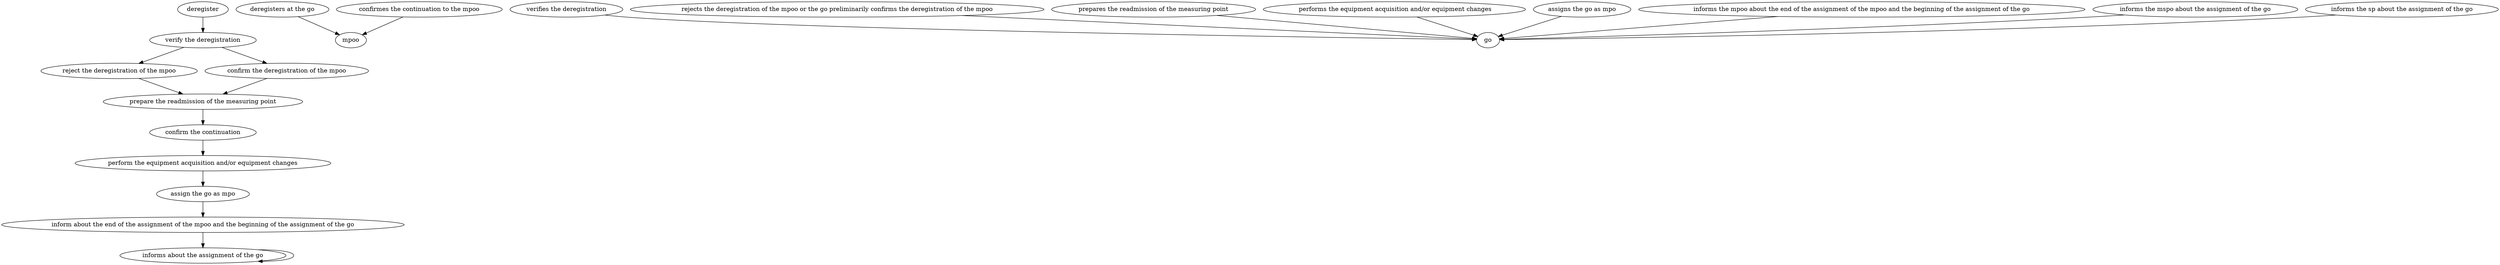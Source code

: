 digraph "doc-10.3" {
	graph [name="doc-10.3"];
	deregister	[attrs="{'type': 'Activity', 'label': 'deregister'}"];
	"verify the deregistration"	[attrs="{'type': 'Activity', 'label': 'verify the deregistration'}"];
	deregister -> "verify the deregistration"	[attrs="{'type': 'flow', 'label': 'flow'}"];
	"reject the deregistration of the mpoo"	[attrs="{'type': 'Activity', 'label': 'reject the deregistration of the mpoo'}"];
	"verify the deregistration" -> "reject the deregistration of the mpoo"	[attrs="{'type': 'flow', 'label': 'flow'}"];
	"confirm the deregistration of the mpoo"	[attrs="{'type': 'Activity', 'label': 'confirm the deregistration of the mpoo'}"];
	"verify the deregistration" -> "confirm the deregistration of the mpoo"	[attrs="{'type': 'flow', 'label': 'flow'}"];
	"prepare the readmission of the measuring point"	[attrs="{'type': 'Activity', 'label': 'prepare the readmission of the measuring point'}"];
	"reject the deregistration of the mpoo" -> "prepare the readmission of the measuring point"	[attrs="{'type': 'flow', 'label': 'flow'}"];
	"confirm the deregistration of the mpoo" -> "prepare the readmission of the measuring point"	[attrs="{'type': 'flow', 'label': 'flow'}"];
	"confirm the continuation"	[attrs="{'type': 'Activity', 'label': 'confirm the continuation'}"];
	"prepare the readmission of the measuring point" -> "confirm the continuation"	[attrs="{'type': 'flow', 'label': 'flow'}"];
	"perform the equipment acquisition and/or equipment changes"	[attrs="{'type': 'Activity', 'label': 'perform the equipment acquisition and/or equipment changes'}"];
	"confirm the continuation" -> "perform the equipment acquisition and/or equipment changes"	[attrs="{'type': 'flow', 'label': 'flow'}"];
	"assign the go as mpo"	[attrs="{'type': 'Activity', 'label': 'assign the go as mpo'}"];
	"perform the equipment acquisition and/or equipment changes" -> "assign the go as mpo"	[attrs="{'type': 'flow', 'label': 'flow'}"];
	"inform about the end of the assignment of the mpoo and the beginning of the assignment of the go"	[attrs="{'type': 'Activity', 'label': 'inform about the end of the assignment of the mpoo and the beginning of the assignment of the go'}"];
	"assign the go as mpo" -> "inform about the end of the assignment of the mpoo and the beginning of the assignment of the go"	[attrs="{'type': 'flow', 'label': 'flow'}"];
	"informs about the assignment of the go"	[attrs="{'type': 'Activity', 'label': 'informs about the assignment of the go'}"];
	"inform about the end of the assignment of the mpoo and the beginning of the assignment of the go" -> "informs about the assignment of the go"	[attrs="{'type': 'flow', 'label': 'flow'}"];
	"informs about the assignment of the go" -> "informs about the assignment of the go"	[attrs="{'type': 'flow', 'label': 'flow'}"];
	"deregisters at the go"	[attrs="{'type': 'Activity', 'label': 'deregisters at the go'}"];
	mpoo	[attrs="{'type': 'Actor', 'label': 'mpoo'}"];
	"deregisters at the go" -> mpoo	[attrs="{'type': 'actor performer', 'label': 'actor performer'}"];
	"verifies the deregistration"	[attrs="{'type': 'Activity', 'label': 'verifies the deregistration'}"];
	go	[attrs="{'type': 'Actor', 'label': 'go'}"];
	"verifies the deregistration" -> go	[attrs="{'type': 'actor performer', 'label': 'actor performer'}"];
	"rejects the deregistration of the mpoo or the go preliminarily confirms the deregistration of the mpoo"	[attrs="{'type': 'Activity', 'label': 'rejects the deregistration of the mpoo or the go preliminarily confirms the deregistration of the \
mpoo'}"];
	"rejects the deregistration of the mpoo or the go preliminarily confirms the deregistration of the mpoo" -> go	[attrs="{'type': 'actor performer', 'label': 'actor performer'}"];
	"prepares the readmission of the measuring point"	[attrs="{'type': 'Activity', 'label': 'prepares the readmission of the measuring point'}"];
	"prepares the readmission of the measuring point" -> go	[attrs="{'type': 'actor performer', 'label': 'actor performer'}"];
	"confirmes the continuation to the mpoo"	[attrs="{'type': 'Activity', 'label': 'confirmes the continuation to the mpoo'}"];
	"confirmes the continuation to the mpoo" -> mpoo	[attrs="{'type': 'actor performer', 'label': 'actor performer'}"];
	" performs the equipment acquisition and/or equipment changes"	[attrs="{'type': 'Activity', 'label': ' performs the equipment acquisition and/or equipment changes'}"];
	" performs the equipment acquisition and/or equipment changes" -> go	[attrs="{'type': 'actor performer', 'label': 'actor performer'}"];
	"assigns the go as mpo"	[attrs="{'type': 'Activity', 'label': 'assigns the go as mpo'}"];
	"assigns the go as mpo" -> go	[attrs="{'type': 'actor performer', 'label': 'actor performer'}"];
	"informs the mpoo about the end of the assignment of the mpoo and the beginning of the assignment of the go"	[attrs="{'type': 'Activity', 'label': 'informs the mpoo about the end of the assignment of the mpoo and the beginning of the assignment \
of the go'}"];
	"informs the mpoo about the end of the assignment of the mpoo and the beginning of the assignment of the go" -> go	[attrs="{'type': 'actor performer', 'label': 'actor performer'}"];
	"informs the mspo about the assignment of the go"	[attrs="{'type': 'Activity', 'label': 'informs the mspo about the assignment of the go'}"];
	"informs the mspo about the assignment of the go" -> go	[attrs="{'type': 'actor performer', 'label': 'actor performer'}"];
	"informs the sp about the assignment of the go"	[attrs="{'type': 'Activity', 'label': 'informs the sp about the assignment of the go'}"];
	"informs the sp about the assignment of the go" -> go	[attrs="{'type': 'actor performer', 'label': 'actor performer'}"];
}
